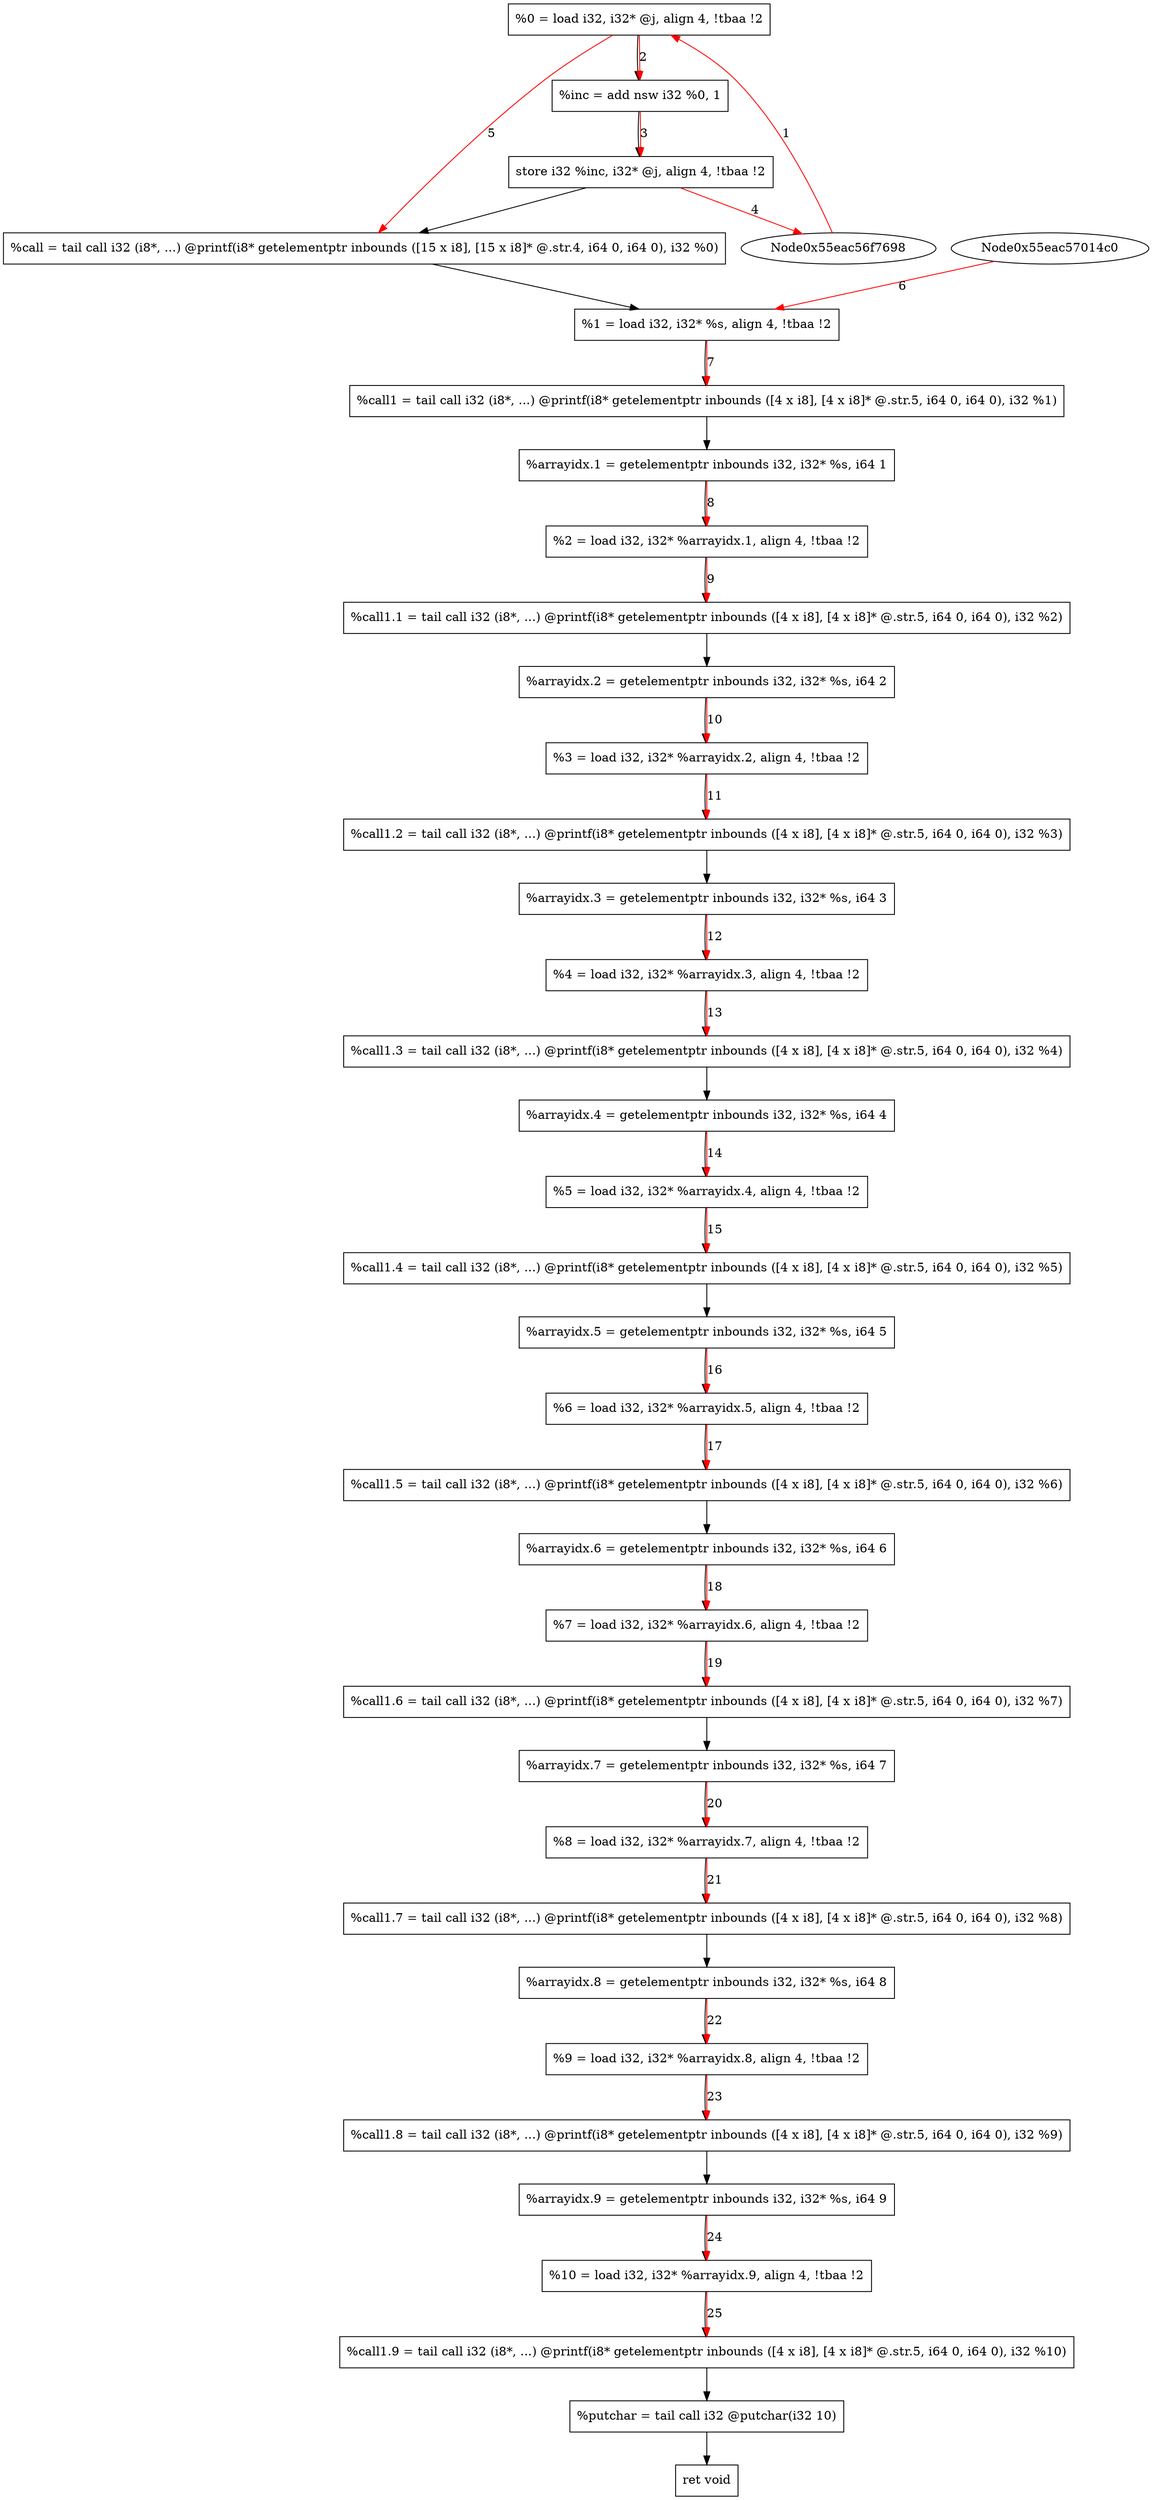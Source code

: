 digraph "CDFG for'print' function" {
	Node0x55eac56fa848[shape=record, label="  %0 = load i32, i32* @j, align 4, !tbaa !2"]
	Node0x55eac5701670[shape=record, label="  %inc = add nsw i32 %0, 1"]
	Node0x55eac5701700[shape=record, label="  store i32 %inc, i32* @j, align 4, !tbaa !2"]
	Node0x55eac5701838[shape=record, label="  %call = tail call i32 (i8*, ...) @printf(i8* getelementptr inbounds ([15 x i8], [15 x i8]* @.str.4, i64 0, i64 0), i32 %0)"]
	Node0x55eac56fcdf8[shape=record, label="  %1 = load i32, i32* %s, align 4, !tbaa !2"]
	Node0x55eac57019c8[shape=record, label="  %call1 = tail call i32 (i8*, ...) @printf(i8* getelementptr inbounds ([4 x i8], [4 x i8]* @.str.5, i64 0, i64 0), i32 %1)"]
	Node0x55eac5701aa0[shape=record, label="  %arrayidx.1 = getelementptr inbounds i32, i32* %s, i64 1"]
	Node0x55eac56f9e88[shape=record, label="  %2 = load i32, i32* %arrayidx.1, align 4, !tbaa !2"]
	Node0x55eac5701b98[shape=record, label="  %call1.1 = tail call i32 (i8*, ...) @printf(i8* getelementptr inbounds ([4 x i8], [4 x i8]* @.str.5, i64 0, i64 0), i32 %2)"]
	Node0x55eac5701c70[shape=record, label="  %arrayidx.2 = getelementptr inbounds i32, i32* %s, i64 2"]
	Node0x55eac5701d08[shape=record, label="  %3 = load i32, i32* %arrayidx.2, align 4, !tbaa !2"]
	Node0x55eac5701db8[shape=record, label="  %call1.2 = tail call i32 (i8*, ...) @printf(i8* getelementptr inbounds ([4 x i8], [4 x i8]* @.str.5, i64 0, i64 0), i32 %3)"]
	Node0x55eac5701e90[shape=record, label="  %arrayidx.3 = getelementptr inbounds i32, i32* %s, i64 3"]
	Node0x55eac5701f28[shape=record, label="  %4 = load i32, i32* %arrayidx.3, align 4, !tbaa !2"]
	Node0x55eac5702028[shape=record, label="  %call1.3 = tail call i32 (i8*, ...) @printf(i8* getelementptr inbounds ([4 x i8], [4 x i8]* @.str.5, i64 0, i64 0), i32 %4)"]
	Node0x55eac5702100[shape=record, label="  %arrayidx.4 = getelementptr inbounds i32, i32* %s, i64 4"]
	Node0x55eac5702168[shape=record, label="  %5 = load i32, i32* %arrayidx.4, align 4, !tbaa !2"]
	Node0x55eac5702218[shape=record, label="  %call1.4 = tail call i32 (i8*, ...) @printf(i8* getelementptr inbounds ([4 x i8], [4 x i8]* @.str.5, i64 0, i64 0), i32 %5)"]
	Node0x55eac5702490[shape=record, label="  %arrayidx.5 = getelementptr inbounds i32, i32* %s, i64 5"]
	Node0x55eac5702528[shape=record, label="  %6 = load i32, i32* %arrayidx.5, align 4, !tbaa !2"]
	Node0x55eac57025d8[shape=record, label="  %call1.5 = tail call i32 (i8*, ...) @printf(i8* getelementptr inbounds ([4 x i8], [4 x i8]* @.str.5, i64 0, i64 0), i32 %6)"]
	Node0x55eac57026b0[shape=record, label="  %arrayidx.6 = getelementptr inbounds i32, i32* %s, i64 6"]
	Node0x55eac5702748[shape=record, label="  %7 = load i32, i32* %arrayidx.6, align 4, !tbaa !2"]
	Node0x55eac57027f8[shape=record, label="  %call1.6 = tail call i32 (i8*, ...) @printf(i8* getelementptr inbounds ([4 x i8], [4 x i8]* @.str.5, i64 0, i64 0), i32 %7)"]
	Node0x55eac57028d0[shape=record, label="  %arrayidx.7 = getelementptr inbounds i32, i32* %s, i64 7"]
	Node0x55eac5702968[shape=record, label="  %8 = load i32, i32* %arrayidx.7, align 4, !tbaa !2"]
	Node0x55eac5702aa8[shape=record, label="  %call1.7 = tail call i32 (i8*, ...) @printf(i8* getelementptr inbounds ([4 x i8], [4 x i8]* @.str.5, i64 0, i64 0), i32 %8)"]
	Node0x55eac5702b30[shape=record, label="  %arrayidx.8 = getelementptr inbounds i32, i32* %s, i64 8"]
	Node0x55eac5702bc8[shape=record, label="  %9 = load i32, i32* %arrayidx.8, align 4, !tbaa !2"]
	Node0x55eac5702c78[shape=record, label="  %call1.8 = tail call i32 (i8*, ...) @printf(i8* getelementptr inbounds ([4 x i8], [4 x i8]* @.str.5, i64 0, i64 0), i32 %9)"]
	Node0x55eac5702d50[shape=record, label="  %arrayidx.9 = getelementptr inbounds i32, i32* %s, i64 9"]
	Node0x55eac5702de8[shape=record, label="  %10 = load i32, i32* %arrayidx.9, align 4, !tbaa !2"]
	Node0x55eac5702e98[shape=record, label="  %call1.9 = tail call i32 (i8*, ...) @printf(i8* getelementptr inbounds ([4 x i8], [4 x i8]* @.str.5, i64 0, i64 0), i32 %10)"]
	Node0x55eac57030b0[shape=record, label="  %putchar = tail call i32 @putchar(i32 10)"]
	Node0x55eac5703170[shape=record, label="  ret void"]
	Node0x55eac56fa848 -> Node0x55eac5701670
	Node0x55eac5701670 -> Node0x55eac5701700
	Node0x55eac5701700 -> Node0x55eac5701838
	Node0x55eac5701838 -> Node0x55eac56fcdf8
	Node0x55eac56fcdf8 -> Node0x55eac57019c8
	Node0x55eac57019c8 -> Node0x55eac5701aa0
	Node0x55eac5701aa0 -> Node0x55eac56f9e88
	Node0x55eac56f9e88 -> Node0x55eac5701b98
	Node0x55eac5701b98 -> Node0x55eac5701c70
	Node0x55eac5701c70 -> Node0x55eac5701d08
	Node0x55eac5701d08 -> Node0x55eac5701db8
	Node0x55eac5701db8 -> Node0x55eac5701e90
	Node0x55eac5701e90 -> Node0x55eac5701f28
	Node0x55eac5701f28 -> Node0x55eac5702028
	Node0x55eac5702028 -> Node0x55eac5702100
	Node0x55eac5702100 -> Node0x55eac5702168
	Node0x55eac5702168 -> Node0x55eac5702218
	Node0x55eac5702218 -> Node0x55eac5702490
	Node0x55eac5702490 -> Node0x55eac5702528
	Node0x55eac5702528 -> Node0x55eac57025d8
	Node0x55eac57025d8 -> Node0x55eac57026b0
	Node0x55eac57026b0 -> Node0x55eac5702748
	Node0x55eac5702748 -> Node0x55eac57027f8
	Node0x55eac57027f8 -> Node0x55eac57028d0
	Node0x55eac57028d0 -> Node0x55eac5702968
	Node0x55eac5702968 -> Node0x55eac5702aa8
	Node0x55eac5702aa8 -> Node0x55eac5702b30
	Node0x55eac5702b30 -> Node0x55eac5702bc8
	Node0x55eac5702bc8 -> Node0x55eac5702c78
	Node0x55eac5702c78 -> Node0x55eac5702d50
	Node0x55eac5702d50 -> Node0x55eac5702de8
	Node0x55eac5702de8 -> Node0x55eac5702e98
	Node0x55eac5702e98 -> Node0x55eac57030b0
	Node0x55eac57030b0 -> Node0x55eac5703170
edge [color=red]
	Node0x55eac56f7698 -> Node0x55eac56fa848[label="1"]
	Node0x55eac56fa848 -> Node0x55eac5701670[label="2"]
	Node0x55eac5701670 -> Node0x55eac5701700[label="3"]
	Node0x55eac5701700 -> Node0x55eac56f7698[label="4"]
	Node0x55eac56fa848 -> Node0x55eac5701838[label="5"]
	Node0x55eac57014c0 -> Node0x55eac56fcdf8[label="6"]
	Node0x55eac56fcdf8 -> Node0x55eac57019c8[label="7"]
	Node0x55eac5701aa0 -> Node0x55eac56f9e88[label="8"]
	Node0x55eac56f9e88 -> Node0x55eac5701b98[label="9"]
	Node0x55eac5701c70 -> Node0x55eac5701d08[label="10"]
	Node0x55eac5701d08 -> Node0x55eac5701db8[label="11"]
	Node0x55eac5701e90 -> Node0x55eac5701f28[label="12"]
	Node0x55eac5701f28 -> Node0x55eac5702028[label="13"]
	Node0x55eac5702100 -> Node0x55eac5702168[label="14"]
	Node0x55eac5702168 -> Node0x55eac5702218[label="15"]
	Node0x55eac5702490 -> Node0x55eac5702528[label="16"]
	Node0x55eac5702528 -> Node0x55eac57025d8[label="17"]
	Node0x55eac57026b0 -> Node0x55eac5702748[label="18"]
	Node0x55eac5702748 -> Node0x55eac57027f8[label="19"]
	Node0x55eac57028d0 -> Node0x55eac5702968[label="20"]
	Node0x55eac5702968 -> Node0x55eac5702aa8[label="21"]
	Node0x55eac5702b30 -> Node0x55eac5702bc8[label="22"]
	Node0x55eac5702bc8 -> Node0x55eac5702c78[label="23"]
	Node0x55eac5702d50 -> Node0x55eac5702de8[label="24"]
	Node0x55eac5702de8 -> Node0x55eac5702e98[label="25"]
}
